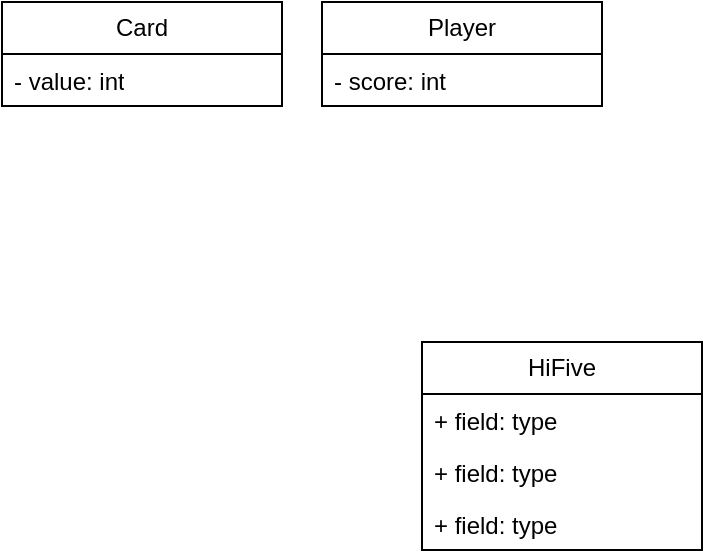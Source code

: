 <mxfile version="24.7.8">
  <diagram name="Page-1" id="RHOdQiLR6d1w4uo0OIwe">
    <mxGraphModel dx="541" dy="663" grid="1" gridSize="10" guides="1" tooltips="1" connect="1" arrows="1" fold="1" page="1" pageScale="1" pageWidth="827" pageHeight="1169" math="0" shadow="0">
      <root>
        <mxCell id="0" />
        <mxCell id="1" parent="0" />
        <mxCell id="PBFfLjAhDlcAuMu0KcMV-1" value="HiFive" style="swimlane;fontStyle=0;childLayout=stackLayout;horizontal=1;startSize=26;fillColor=none;horizontalStack=0;resizeParent=1;resizeParentMax=0;resizeLast=0;collapsible=1;marginBottom=0;whiteSpace=wrap;html=1;" vertex="1" parent="1">
          <mxGeometry x="210" y="290" width="140" height="104" as="geometry" />
        </mxCell>
        <mxCell id="PBFfLjAhDlcAuMu0KcMV-2" value="+ field: type" style="text;strokeColor=none;fillColor=none;align=left;verticalAlign=top;spacingLeft=4;spacingRight=4;overflow=hidden;rotatable=0;points=[[0,0.5],[1,0.5]];portConstraint=eastwest;whiteSpace=wrap;html=1;" vertex="1" parent="PBFfLjAhDlcAuMu0KcMV-1">
          <mxGeometry y="26" width="140" height="26" as="geometry" />
        </mxCell>
        <mxCell id="PBFfLjAhDlcAuMu0KcMV-3" value="+ field: type" style="text;strokeColor=none;fillColor=none;align=left;verticalAlign=top;spacingLeft=4;spacingRight=4;overflow=hidden;rotatable=0;points=[[0,0.5],[1,0.5]];portConstraint=eastwest;whiteSpace=wrap;html=1;" vertex="1" parent="PBFfLjAhDlcAuMu0KcMV-1">
          <mxGeometry y="52" width="140" height="26" as="geometry" />
        </mxCell>
        <mxCell id="PBFfLjAhDlcAuMu0KcMV-4" value="+ field: type" style="text;strokeColor=none;fillColor=none;align=left;verticalAlign=top;spacingLeft=4;spacingRight=4;overflow=hidden;rotatable=0;points=[[0,0.5],[1,0.5]];portConstraint=eastwest;whiteSpace=wrap;html=1;" vertex="1" parent="PBFfLjAhDlcAuMu0KcMV-1">
          <mxGeometry y="78" width="140" height="26" as="geometry" />
        </mxCell>
        <mxCell id="PBFfLjAhDlcAuMu0KcMV-5" value="Card" style="swimlane;fontStyle=0;childLayout=stackLayout;horizontal=1;startSize=26;fillColor=none;horizontalStack=0;resizeParent=1;resizeParentMax=0;resizeLast=0;collapsible=1;marginBottom=0;whiteSpace=wrap;html=1;" vertex="1" parent="1">
          <mxGeometry y="120" width="140" height="52" as="geometry" />
        </mxCell>
        <mxCell id="PBFfLjAhDlcAuMu0KcMV-6" value="- value: int" style="text;strokeColor=none;fillColor=none;align=left;verticalAlign=top;spacingLeft=4;spacingRight=4;overflow=hidden;rotatable=0;points=[[0,0.5],[1,0.5]];portConstraint=eastwest;whiteSpace=wrap;html=1;" vertex="1" parent="PBFfLjAhDlcAuMu0KcMV-5">
          <mxGeometry y="26" width="140" height="26" as="geometry" />
        </mxCell>
        <mxCell id="PBFfLjAhDlcAuMu0KcMV-9" value="Player" style="swimlane;fontStyle=0;childLayout=stackLayout;horizontal=1;startSize=26;fillColor=none;horizontalStack=0;resizeParent=1;resizeParentMax=0;resizeLast=0;collapsible=1;marginBottom=0;whiteSpace=wrap;html=1;" vertex="1" parent="1">
          <mxGeometry x="160" y="120" width="140" height="52" as="geometry" />
        </mxCell>
        <mxCell id="PBFfLjAhDlcAuMu0KcMV-10" value="- score: int" style="text;strokeColor=none;fillColor=none;align=left;verticalAlign=top;spacingLeft=4;spacingRight=4;overflow=hidden;rotatable=0;points=[[0,0.5],[1,0.5]];portConstraint=eastwest;whiteSpace=wrap;html=1;" vertex="1" parent="PBFfLjAhDlcAuMu0KcMV-9">
          <mxGeometry y="26" width="140" height="26" as="geometry" />
        </mxCell>
      </root>
    </mxGraphModel>
  </diagram>
</mxfile>
